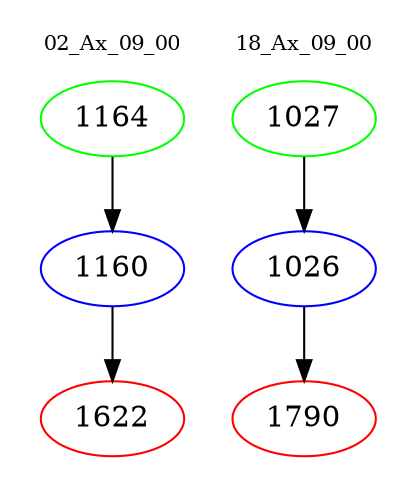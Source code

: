 digraph{
subgraph cluster_0 {
color = white
label = "02_Ax_09_00";
fontsize=10;
T0_1164 [label="1164", color="green"]
T0_1164 -> T0_1160 [color="black"]
T0_1160 [label="1160", color="blue"]
T0_1160 -> T0_1622 [color="black"]
T0_1622 [label="1622", color="red"]
}
subgraph cluster_1 {
color = white
label = "18_Ax_09_00";
fontsize=10;
T1_1027 [label="1027", color="green"]
T1_1027 -> T1_1026 [color="black"]
T1_1026 [label="1026", color="blue"]
T1_1026 -> T1_1790 [color="black"]
T1_1790 [label="1790", color="red"]
}
}
